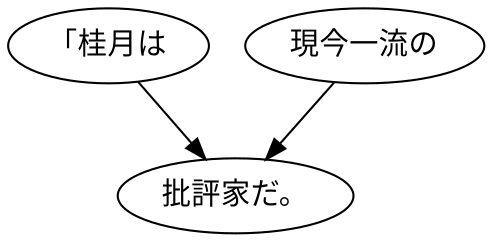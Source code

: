 digraph graph4648 {
	node0 [label="「桂月は"];
	node1 [label="現今一流の"];
	node2 [label="批評家だ。"];
	node0 -> node2;
	node1 -> node2;
}
